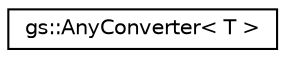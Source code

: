 digraph "Graphical Class Hierarchy"
{
 // LATEX_PDF_SIZE
  edge [fontname="Helvetica",fontsize="10",labelfontname="Helvetica",labelfontsize="10"];
  node [fontname="Helvetica",fontsize="10",shape=record];
  rankdir="LR";
  Node0 [label="gs::AnyConverter\< T \>",height=0.2,width=0.4,color="black", fillcolor="white", style="filled",URL="$structgs_1_1AnyConverter.html",tooltip=" "];
}
